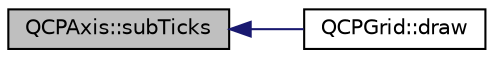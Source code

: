 digraph "QCPAxis::subTicks"
{
  edge [fontname="Helvetica",fontsize="10",labelfontname="Helvetica",labelfontsize="10"];
  node [fontname="Helvetica",fontsize="10",shape=record];
  rankdir="LR";
  Node829 [label="QCPAxis::subTicks",height=0.2,width=0.4,color="black", fillcolor="grey75", style="filled", fontcolor="black"];
  Node829 -> Node830 [dir="back",color="midnightblue",fontsize="10",style="solid",fontname="Helvetica"];
  Node830 [label="QCPGrid::draw",height=0.2,width=0.4,color="black", fillcolor="white", style="filled",URL="$class_q_c_p_grid.html#aad9a312d998e2d170956334d4cb80be2"];
}
